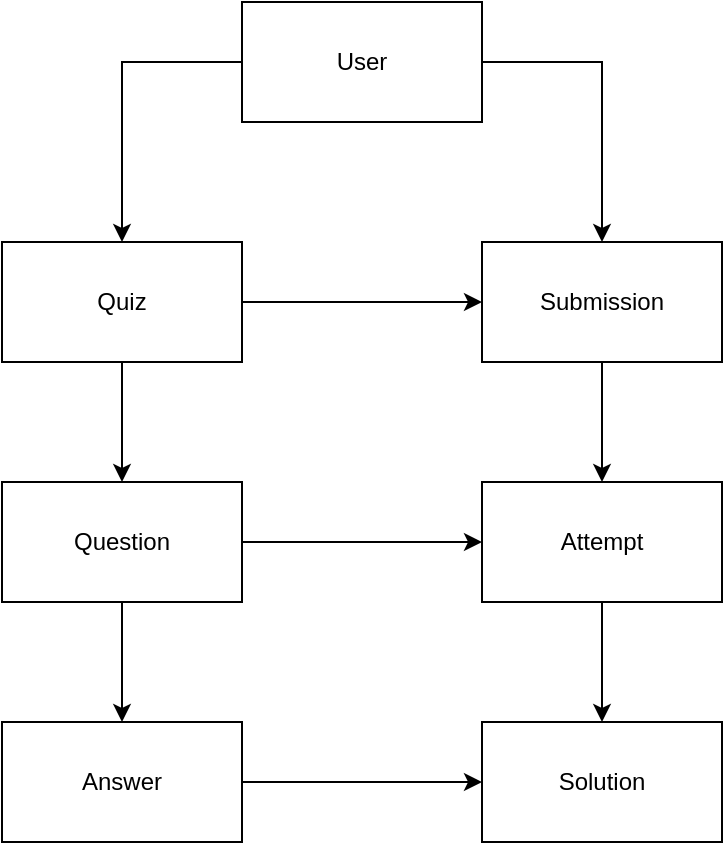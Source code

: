 <mxfile version="21.1.4" type="device" pages="2">
  <diagram name="Page-1" id="nfkIAd48DgskGaMtLhL-">
    <mxGraphModel dx="1314" dy="842" grid="1" gridSize="10" guides="1" tooltips="1" connect="1" arrows="1" fold="1" page="1" pageScale="1" pageWidth="850" pageHeight="1100" math="0" shadow="0">
      <root>
        <mxCell id="0" />
        <mxCell id="1" parent="0" />
        <mxCell id="kmc2CJXoygzKGKCTCTe2-8" style="edgeStyle=orthogonalEdgeStyle;rounded=0;orthogonalLoop=1;jettySize=auto;html=1;exitX=0;exitY=0.5;exitDx=0;exitDy=0;entryX=0.5;entryY=0;entryDx=0;entryDy=0;" edge="1" parent="1" source="kmc2CJXoygzKGKCTCTe2-1" target="kmc2CJXoygzKGKCTCTe2-2">
          <mxGeometry relative="1" as="geometry">
            <mxPoint x="130" y="150" as="targetPoint" />
          </mxGeometry>
        </mxCell>
        <mxCell id="kmc2CJXoygzKGKCTCTe2-11" style="edgeStyle=orthogonalEdgeStyle;rounded=0;orthogonalLoop=1;jettySize=auto;html=1;exitX=1;exitY=0.5;exitDx=0;exitDy=0;entryX=0.5;entryY=0;entryDx=0;entryDy=0;" edge="1" parent="1" source="kmc2CJXoygzKGKCTCTe2-1" target="kmc2CJXoygzKGKCTCTe2-5">
          <mxGeometry relative="1" as="geometry" />
        </mxCell>
        <mxCell id="kmc2CJXoygzKGKCTCTe2-1" value="User" style="rounded=0;whiteSpace=wrap;html=1;" vertex="1" parent="1">
          <mxGeometry x="160" y="40" width="120" height="60" as="geometry" />
        </mxCell>
        <mxCell id="kmc2CJXoygzKGKCTCTe2-9" style="edgeStyle=orthogonalEdgeStyle;rounded=0;orthogonalLoop=1;jettySize=auto;html=1;exitX=0.5;exitY=1;exitDx=0;exitDy=0;entryX=0.5;entryY=0;entryDx=0;entryDy=0;" edge="1" parent="1" source="kmc2CJXoygzKGKCTCTe2-2" target="kmc2CJXoygzKGKCTCTe2-3">
          <mxGeometry relative="1" as="geometry" />
        </mxCell>
        <mxCell id="kmc2CJXoygzKGKCTCTe2-12" style="edgeStyle=orthogonalEdgeStyle;rounded=0;orthogonalLoop=1;jettySize=auto;html=1;exitX=1;exitY=0.5;exitDx=0;exitDy=0;entryX=0;entryY=0.5;entryDx=0;entryDy=0;" edge="1" parent="1" source="kmc2CJXoygzKGKCTCTe2-2" target="kmc2CJXoygzKGKCTCTe2-5">
          <mxGeometry relative="1" as="geometry" />
        </mxCell>
        <mxCell id="kmc2CJXoygzKGKCTCTe2-2" value="Quiz" style="rounded=0;whiteSpace=wrap;html=1;" vertex="1" parent="1">
          <mxGeometry x="40" y="160" width="120" height="60" as="geometry" />
        </mxCell>
        <mxCell id="kmc2CJXoygzKGKCTCTe2-10" style="edgeStyle=orthogonalEdgeStyle;rounded=0;orthogonalLoop=1;jettySize=auto;html=1;exitX=0.5;exitY=1;exitDx=0;exitDy=0;entryX=0.5;entryY=0;entryDx=0;entryDy=0;" edge="1" parent="1" source="kmc2CJXoygzKGKCTCTe2-3" target="kmc2CJXoygzKGKCTCTe2-4">
          <mxGeometry relative="1" as="geometry" />
        </mxCell>
        <mxCell id="kmc2CJXoygzKGKCTCTe2-13" style="edgeStyle=orthogonalEdgeStyle;rounded=0;orthogonalLoop=1;jettySize=auto;html=1;exitX=1;exitY=0.5;exitDx=0;exitDy=0;entryX=0;entryY=0.5;entryDx=0;entryDy=0;" edge="1" parent="1" source="kmc2CJXoygzKGKCTCTe2-3" target="kmc2CJXoygzKGKCTCTe2-6">
          <mxGeometry relative="1" as="geometry" />
        </mxCell>
        <mxCell id="kmc2CJXoygzKGKCTCTe2-3" value="Question" style="rounded=0;whiteSpace=wrap;html=1;" vertex="1" parent="1">
          <mxGeometry x="40" y="280" width="120" height="60" as="geometry" />
        </mxCell>
        <mxCell id="kmc2CJXoygzKGKCTCTe2-14" style="edgeStyle=orthogonalEdgeStyle;rounded=0;orthogonalLoop=1;jettySize=auto;html=1;exitX=1;exitY=0.5;exitDx=0;exitDy=0;entryX=0;entryY=0.5;entryDx=0;entryDy=0;" edge="1" parent="1" source="kmc2CJXoygzKGKCTCTe2-4" target="kmc2CJXoygzKGKCTCTe2-7">
          <mxGeometry relative="1" as="geometry" />
        </mxCell>
        <mxCell id="kmc2CJXoygzKGKCTCTe2-4" value="Answer" style="rounded=0;whiteSpace=wrap;html=1;" vertex="1" parent="1">
          <mxGeometry x="40" y="400" width="120" height="60" as="geometry" />
        </mxCell>
        <mxCell id="kmc2CJXoygzKGKCTCTe2-15" style="edgeStyle=orthogonalEdgeStyle;rounded=0;orthogonalLoop=1;jettySize=auto;html=1;exitX=0.5;exitY=1;exitDx=0;exitDy=0;entryX=0.5;entryY=0;entryDx=0;entryDy=0;" edge="1" parent="1" source="kmc2CJXoygzKGKCTCTe2-5" target="kmc2CJXoygzKGKCTCTe2-6">
          <mxGeometry relative="1" as="geometry" />
        </mxCell>
        <mxCell id="kmc2CJXoygzKGKCTCTe2-5" value="Submission" style="rounded=0;whiteSpace=wrap;html=1;" vertex="1" parent="1">
          <mxGeometry x="280" y="160" width="120" height="60" as="geometry" />
        </mxCell>
        <mxCell id="kmc2CJXoygzKGKCTCTe2-16" style="edgeStyle=orthogonalEdgeStyle;rounded=0;orthogonalLoop=1;jettySize=auto;html=1;exitX=0.5;exitY=1;exitDx=0;exitDy=0;entryX=0.5;entryY=0;entryDx=0;entryDy=0;" edge="1" parent="1" source="kmc2CJXoygzKGKCTCTe2-6" target="kmc2CJXoygzKGKCTCTe2-7">
          <mxGeometry relative="1" as="geometry" />
        </mxCell>
        <mxCell id="kmc2CJXoygzKGKCTCTe2-6" value="Attempt" style="rounded=0;whiteSpace=wrap;html=1;" vertex="1" parent="1">
          <mxGeometry x="280" y="280" width="120" height="60" as="geometry" />
        </mxCell>
        <mxCell id="kmc2CJXoygzKGKCTCTe2-7" value="Solution" style="rounded=0;whiteSpace=wrap;html=1;" vertex="1" parent="1">
          <mxGeometry x="280" y="400" width="120" height="60" as="geometry" />
        </mxCell>
      </root>
    </mxGraphModel>
  </diagram>
  <diagram id="5WygXWyix9dKRklLk4H1" name="Page-2">
    <mxGraphModel dx="1314" dy="842" grid="1" gridSize="10" guides="1" tooltips="1" connect="1" arrows="1" fold="1" page="1" pageScale="1" pageWidth="850" pageHeight="1100" math="0" shadow="0">
      <root>
        <mxCell id="0" />
        <mxCell id="1" parent="0" />
      </root>
    </mxGraphModel>
  </diagram>
</mxfile>
